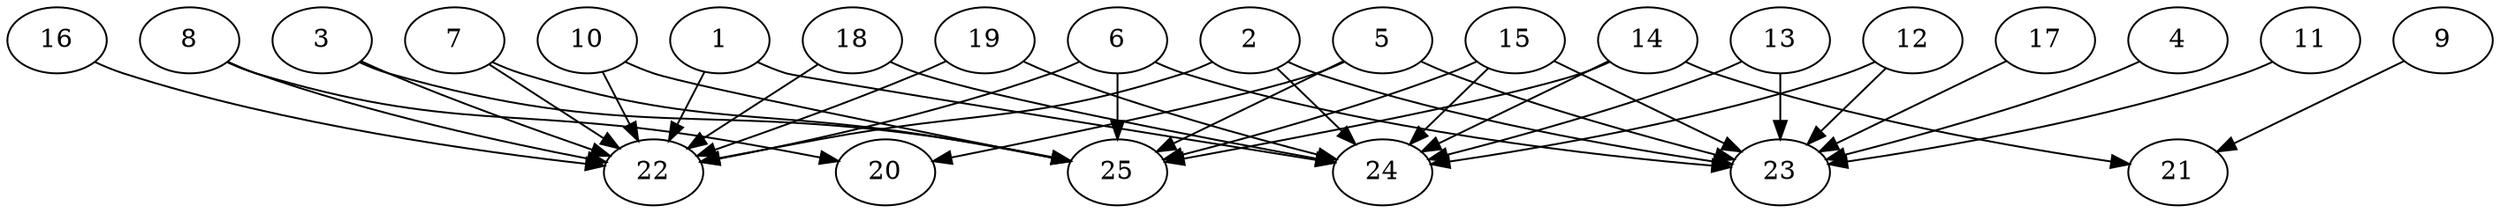 // DAG automatically generated by daggen at Thu Oct  3 14:00:39 2019
// ./daggen --dot -n 25 --ccr 0.4 --fat 0.9 --regular 0.9 --density 0.5 --mindata 5242880 --maxdata 52428800 
digraph G {
  1 [size="111495680", alpha="0.03", expect_size="44598272"] 
  1 -> 22 [size ="44598272"]
  1 -> 24 [size ="44598272"]
  2 [size="51271680", alpha="0.01", expect_size="20508672"] 
  2 -> 22 [size ="20508672"]
  2 -> 23 [size ="20508672"]
  2 -> 24 [size ="20508672"]
  3 [size="36044800", alpha="0.19", expect_size="14417920"] 
  3 -> 22 [size ="14417920"]
  3 -> 25 [size ="14417920"]
  4 [size="127319040", alpha="0.18", expect_size="50927616"] 
  4 -> 23 [size ="50927616"]
  5 [size="64704000", alpha="0.04", expect_size="25881600"] 
  5 -> 20 [size ="25881600"]
  5 -> 23 [size ="25881600"]
  5 -> 25 [size ="25881600"]
  6 [size="98703360", alpha="0.04", expect_size="39481344"] 
  6 -> 22 [size ="39481344"]
  6 -> 23 [size ="39481344"]
  6 -> 25 [size ="39481344"]
  7 [size="126999040", alpha="0.09", expect_size="50799616"] 
  7 -> 22 [size ="50799616"]
  7 -> 25 [size ="50799616"]
  8 [size="116011520", alpha="0.15", expect_size="46404608"] 
  8 -> 20 [size ="46404608"]
  8 -> 22 [size ="46404608"]
  9 [size="39559680", alpha="0.15", expect_size="15823872"] 
  9 -> 21 [size ="15823872"]
  10 [size="29329920", alpha="0.12", expect_size="11731968"] 
  10 -> 22 [size ="11731968"]
  10 -> 25 [size ="11731968"]
  11 [size="54428160", alpha="0.05", expect_size="21771264"] 
  11 -> 23 [size ="21771264"]
  12 [size="71239680", alpha="0.19", expect_size="28495872"] 
  12 -> 23 [size ="28495872"]
  12 -> 24 [size ="28495872"]
  13 [size="76948480", alpha="0.07", expect_size="30779392"] 
  13 -> 23 [size ="30779392"]
  13 -> 24 [size ="30779392"]
  14 [size="72514560", alpha="0.13", expect_size="29005824"] 
  14 -> 21 [size ="29005824"]
  14 -> 24 [size ="29005824"]
  14 -> 25 [size ="29005824"]
  15 [size="58670080", alpha="0.07", expect_size="23468032"] 
  15 -> 23 [size ="23468032"]
  15 -> 24 [size ="23468032"]
  15 -> 25 [size ="23468032"]
  16 [size="82117120", alpha="0.06", expect_size="32846848"] 
  16 -> 22 [size ="32846848"]
  17 [size="108236800", alpha="0.14", expect_size="43294720"] 
  17 -> 23 [size ="43294720"]
  18 [size="42964480", alpha="0.15", expect_size="17185792"] 
  18 -> 22 [size ="17185792"]
  18 -> 24 [size ="17185792"]
  19 [size="15088640", alpha="0.06", expect_size="6035456"] 
  19 -> 22 [size ="6035456"]
  19 -> 24 [size ="6035456"]
  20 [size="105062400", alpha="0.18", expect_size="42024960"] 
  21 [size="56409600", alpha="0.07", expect_size="22563840"] 
  22 [size="87370240", alpha="0.02", expect_size="34948096"] 
  23 [size="82611200", alpha="0.00", expect_size="33044480"] 
  24 [size="124392960", alpha="0.19", expect_size="49757184"] 
  25 [size="81612800", alpha="0.06", expect_size="32645120"] 
}
